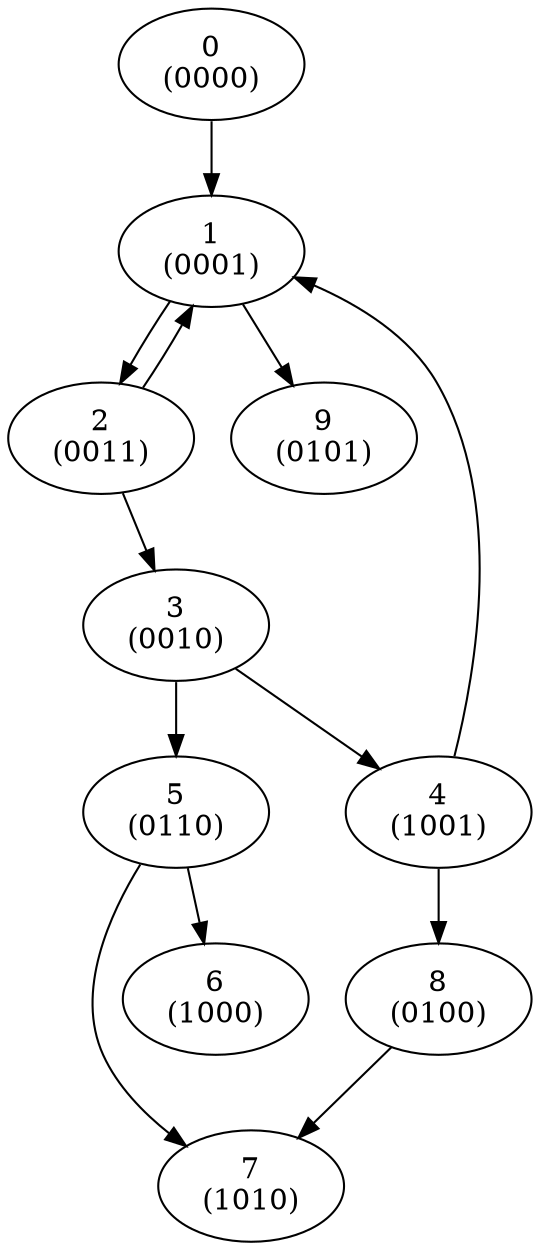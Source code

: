 digraph fsm {
"0\n(0000)" -> "1\n(0001)";
"1\n(0001)" -> "2\n(0011)";
"1\n(0001)" -> "9\n(0101)";
"2\n(0011)" -> "1\n(0001)";
"2\n(0011)" -> "3\n(0010)";
"3\n(0010)" -> "5\n(0110)";
"3\n(0010)" -> "4\n(1001)";
"4\n(1001)" -> "1\n(0001)";
"4\n(1001)" -> "8\n(0100)";
"5\n(0110)" -> "7\n(1010)";
"5\n(0110)" -> "6\n(1000)";
"8\n(0100)" -> "7\n(1010)";
}
